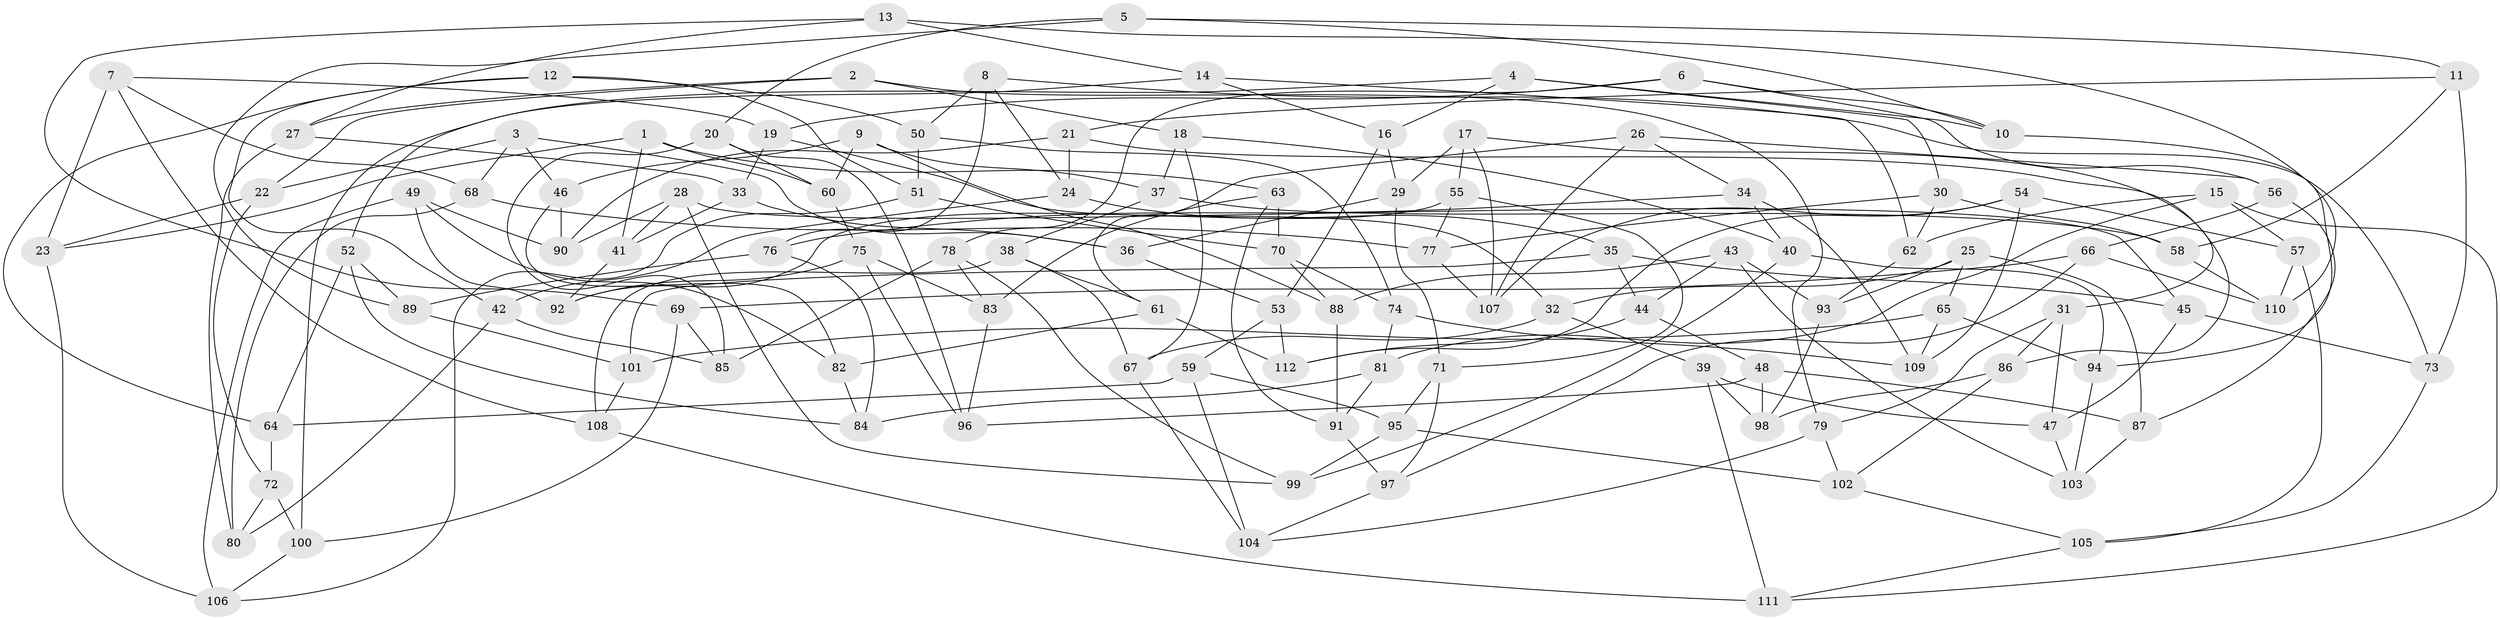 // coarse degree distribution, {6: 0.5571428571428572, 4: 0.38571428571428573, 5: 0.04285714285714286, 3: 0.014285714285714285}
// Generated by graph-tools (version 1.1) at 2025/42/03/06/25 10:42:20]
// undirected, 112 vertices, 224 edges
graph export_dot {
graph [start="1"]
  node [color=gray90,style=filled];
  1;
  2;
  3;
  4;
  5;
  6;
  7;
  8;
  9;
  10;
  11;
  12;
  13;
  14;
  15;
  16;
  17;
  18;
  19;
  20;
  21;
  22;
  23;
  24;
  25;
  26;
  27;
  28;
  29;
  30;
  31;
  32;
  33;
  34;
  35;
  36;
  37;
  38;
  39;
  40;
  41;
  42;
  43;
  44;
  45;
  46;
  47;
  48;
  49;
  50;
  51;
  52;
  53;
  54;
  55;
  56;
  57;
  58;
  59;
  60;
  61;
  62;
  63;
  64;
  65;
  66;
  67;
  68;
  69;
  70;
  71;
  72;
  73;
  74;
  75;
  76;
  77;
  78;
  79;
  80;
  81;
  82;
  83;
  84;
  85;
  86;
  87;
  88;
  89;
  90;
  91;
  92;
  93;
  94;
  95;
  96;
  97;
  98;
  99;
  100;
  101;
  102;
  103;
  104;
  105;
  106;
  107;
  108;
  109;
  110;
  111;
  112;
  1 -- 23;
  1 -- 60;
  1 -- 41;
  1 -- 63;
  2 -- 18;
  2 -- 22;
  2 -- 27;
  2 -- 79;
  3 -- 46;
  3 -- 68;
  3 -- 22;
  3 -- 36;
  4 -- 10;
  4 -- 30;
  4 -- 16;
  4 -- 100;
  5 -- 89;
  5 -- 10;
  5 -- 11;
  5 -- 20;
  6 -- 10;
  6 -- 56;
  6 -- 19;
  6 -- 78;
  7 -- 19;
  7 -- 23;
  7 -- 68;
  7 -- 108;
  8 -- 24;
  8 -- 76;
  8 -- 73;
  8 -- 50;
  9 -- 46;
  9 -- 60;
  9 -- 88;
  9 -- 37;
  10 -- 94;
  11 -- 58;
  11 -- 21;
  11 -- 73;
  12 -- 51;
  12 -- 64;
  12 -- 50;
  12 -- 42;
  13 -- 69;
  13 -- 110;
  13 -- 14;
  13 -- 27;
  14 -- 16;
  14 -- 62;
  14 -- 52;
  15 -- 81;
  15 -- 57;
  15 -- 111;
  15 -- 62;
  16 -- 53;
  16 -- 29;
  17 -- 55;
  17 -- 29;
  17 -- 31;
  17 -- 107;
  18 -- 37;
  18 -- 67;
  18 -- 40;
  19 -- 33;
  19 -- 32;
  20 -- 60;
  20 -- 85;
  20 -- 96;
  21 -- 90;
  21 -- 86;
  21 -- 24;
  22 -- 72;
  22 -- 23;
  23 -- 106;
  24 -- 42;
  24 -- 35;
  25 -- 87;
  25 -- 65;
  25 -- 32;
  25 -- 93;
  26 -- 34;
  26 -- 56;
  26 -- 61;
  26 -- 107;
  27 -- 80;
  27 -- 33;
  28 -- 41;
  28 -- 45;
  28 -- 90;
  28 -- 99;
  29 -- 36;
  29 -- 71;
  30 -- 77;
  30 -- 62;
  30 -- 58;
  31 -- 79;
  31 -- 86;
  31 -- 47;
  32 -- 67;
  32 -- 39;
  33 -- 36;
  33 -- 41;
  34 -- 76;
  34 -- 109;
  34 -- 40;
  35 -- 44;
  35 -- 101;
  35 -- 45;
  36 -- 53;
  37 -- 38;
  37 -- 58;
  38 -- 67;
  38 -- 108;
  38 -- 61;
  39 -- 98;
  39 -- 47;
  39 -- 111;
  40 -- 94;
  40 -- 99;
  41 -- 92;
  42 -- 80;
  42 -- 85;
  43 -- 44;
  43 -- 93;
  43 -- 103;
  43 -- 88;
  44 -- 48;
  44 -- 112;
  45 -- 47;
  45 -- 73;
  46 -- 82;
  46 -- 90;
  47 -- 103;
  48 -- 98;
  48 -- 96;
  48 -- 87;
  49 -- 92;
  49 -- 90;
  49 -- 82;
  49 -- 106;
  50 -- 51;
  50 -- 74;
  51 -- 70;
  51 -- 106;
  52 -- 89;
  52 -- 64;
  52 -- 84;
  53 -- 112;
  53 -- 59;
  54 -- 112;
  54 -- 57;
  54 -- 109;
  54 -- 107;
  55 -- 77;
  55 -- 92;
  55 -- 71;
  56 -- 66;
  56 -- 87;
  57 -- 110;
  57 -- 105;
  58 -- 110;
  59 -- 95;
  59 -- 104;
  59 -- 64;
  60 -- 75;
  61 -- 82;
  61 -- 112;
  62 -- 93;
  63 -- 70;
  63 -- 91;
  63 -- 83;
  64 -- 72;
  65 -- 94;
  65 -- 109;
  65 -- 101;
  66 -- 69;
  66 -- 97;
  66 -- 110;
  67 -- 104;
  68 -- 80;
  68 -- 77;
  69 -- 85;
  69 -- 100;
  70 -- 74;
  70 -- 88;
  71 -- 95;
  71 -- 97;
  72 -- 80;
  72 -- 100;
  73 -- 105;
  74 -- 109;
  74 -- 81;
  75 -- 96;
  75 -- 92;
  75 -- 83;
  76 -- 84;
  76 -- 89;
  77 -- 107;
  78 -- 85;
  78 -- 83;
  78 -- 99;
  79 -- 104;
  79 -- 102;
  81 -- 91;
  81 -- 84;
  82 -- 84;
  83 -- 96;
  86 -- 102;
  86 -- 98;
  87 -- 103;
  88 -- 91;
  89 -- 101;
  91 -- 97;
  93 -- 98;
  94 -- 103;
  95 -- 99;
  95 -- 102;
  97 -- 104;
  100 -- 106;
  101 -- 108;
  102 -- 105;
  105 -- 111;
  108 -- 111;
}
